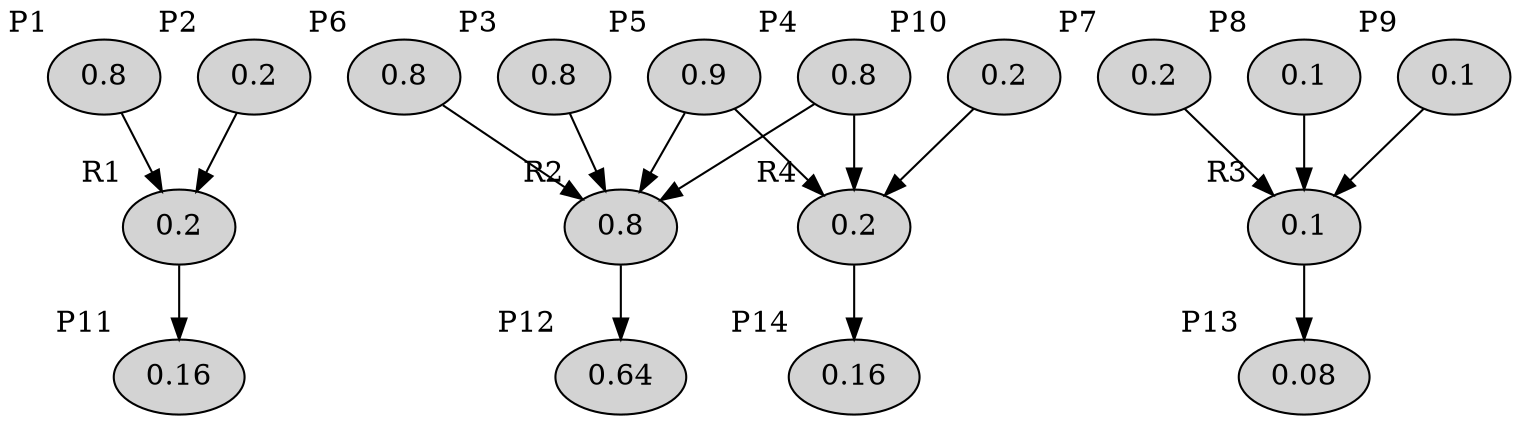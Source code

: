 strict digraph {
	graph [splines=line]
	1 [label=0.8 fillcolor=lightgray style=filled xlabel=P1]
	2 [label=0.2 fillcolor=lightgray style=filled xlabel=P2]
	3 [label=0.8 fillcolor=lightgray style=filled xlabel=P3]
	4 [label=0.8 fillcolor=lightgray style=filled xlabel=P4]
	5 [label=0.9 fillcolor=lightgray style=filled xlabel=P5]
	6 [label=0.8 fillcolor=lightgray style=filled xlabel=P6]
	7 [label=0.2 fillcolor=lightgray style=filled xlabel=P7]
	8 [label=0.1 fillcolor=lightgray style=filled xlabel=P8]
	9 [label=0.1 fillcolor=lightgray style=filled xlabel=P9]
	10 [label=0.2 fillcolor=lightgray style=filled xlabel=P10]
	11 [label=0.16 fillcolor=lightgray style=filled xlabel=P11]
	12 [label=0.64 fillcolor=lightgray style=filled xlabel=P12]
	13 [label=0.08 fillcolor=lightgray style=filled xlabel=P13]
	14 [label=0.16 fillcolor=lightgray style=filled xlabel=P14]
	15 [label=0.2 fillcolor=lightgray style=filled xlabel=R1]
	16 [label=0.8 fillcolor=lightgray style=filled xlabel=R2]
	17 [label=0.1 fillcolor=lightgray style=filled xlabel=R3]
	18 [label=0.2 fillcolor=lightgray style=filled xlabel=R4]
	1 -> 15
	15 -> 11
	15 -> 11
	2 -> 15
	5 -> 16
	5 -> 18
	16 -> 12
	16 -> 12
	16 -> 12
	16 -> 12
	6 -> 16
	4 -> 16
	4 -> 18
	3 -> 16
	8 -> 17
	17 -> 13
	17 -> 13
	17 -> 13
	9 -> 17
	7 -> 17
	18 -> 14
	18 -> 14
	18 -> 14
	10 -> 18
	{
		rank=min
		1
		2
		5
		6
		4
		3
		8
		9
		7
		10
	}
	{
		rank=max
		11
		12
		13
		14
	}
}
